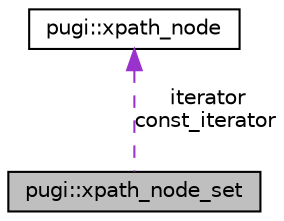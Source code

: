 digraph "pugi::xpath_node_set"
{
 // LATEX_PDF_SIZE
  edge [fontname="Helvetica",fontsize="10",labelfontname="Helvetica",labelfontsize="10"];
  node [fontname="Helvetica",fontsize="10",shape=record];
  Node1 [label="pugi::xpath_node_set",height=0.2,width=0.4,color="black", fillcolor="grey75", style="filled", fontcolor="black",tooltip=" "];
  Node2 -> Node1 [dir="back",color="darkorchid3",fontsize="10",style="dashed",label=" iterator\nconst_iterator" ];
  Node2 [label="pugi::xpath_node",height=0.2,width=0.4,color="black", fillcolor="white", style="filled",URL="$classpugi_1_1xpath__node.html",tooltip=" "];
}
